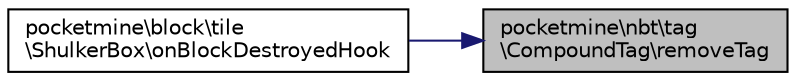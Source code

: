 digraph "pocketmine\nbt\tag\CompoundTag\removeTag"
{
 // INTERACTIVE_SVG=YES
 // LATEX_PDF_SIZE
  edge [fontname="Helvetica",fontsize="10",labelfontname="Helvetica",labelfontsize="10"];
  node [fontname="Helvetica",fontsize="10",shape=record];
  rankdir="RL";
  Node1 [label="pocketmine\\nbt\\tag\l\\CompoundTag\\removeTag",height=0.2,width=0.4,color="black", fillcolor="grey75", style="filled", fontcolor="black",tooltip=" "];
  Node1 -> Node2 [dir="back",color="midnightblue",fontsize="10",style="solid",fontname="Helvetica"];
  Node2 [label="pocketmine\\block\\tile\l\\ShulkerBox\\onBlockDestroyedHook",height=0.2,width=0.4,color="black", fillcolor="white", style="filled",URL="$dd/dd0/classpocketmine_1_1block_1_1tile_1_1_shulker_box.html#a815f913fc5a8d4cf551f28a47db54839",tooltip=" "];
}

